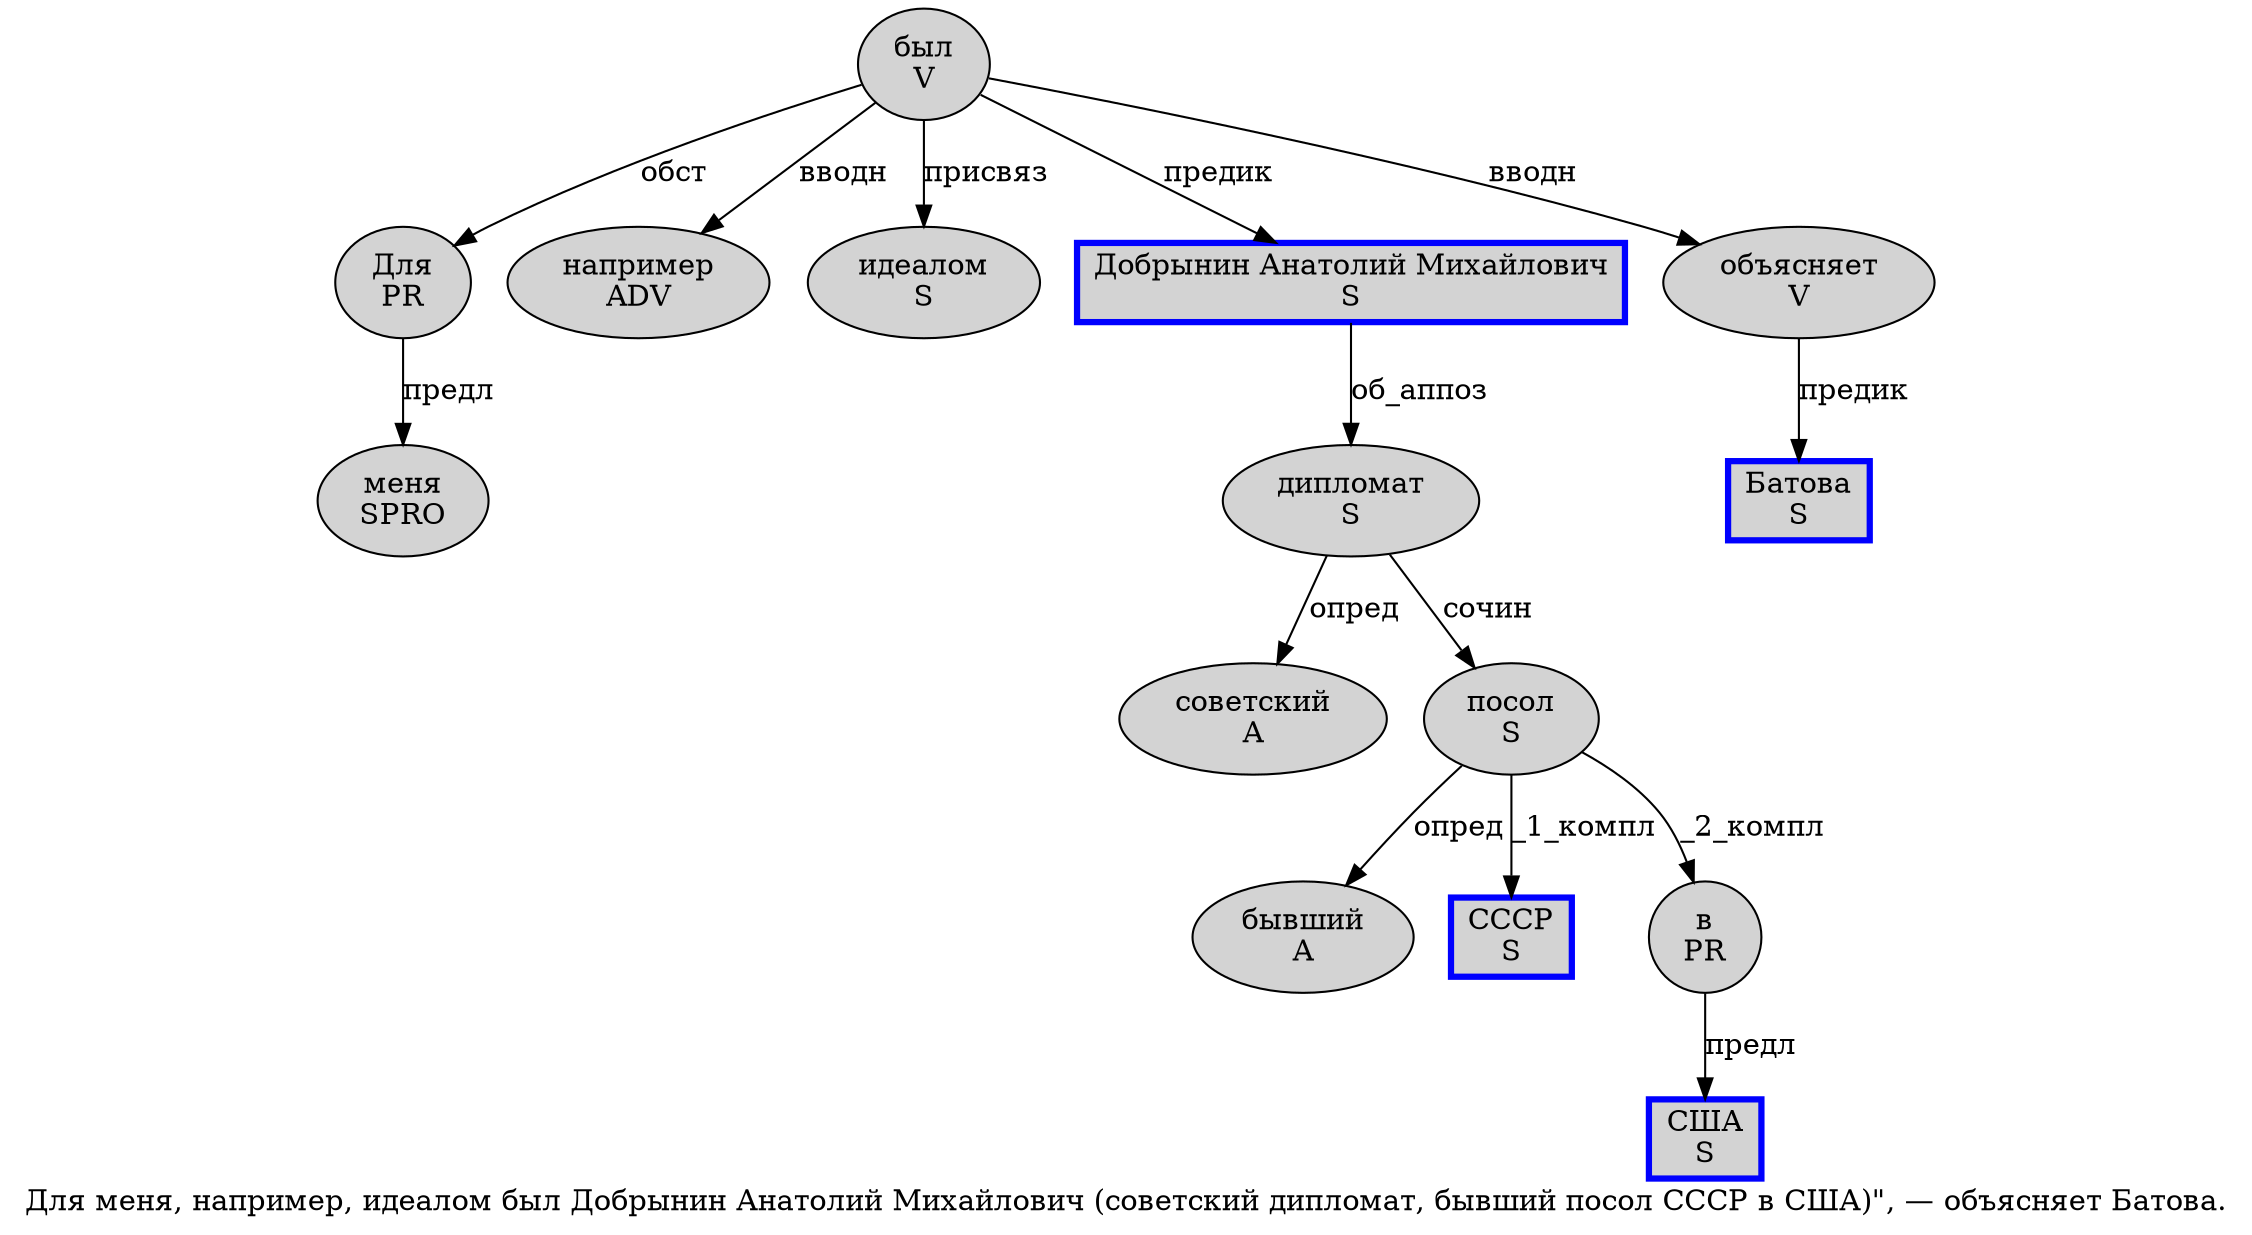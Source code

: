 digraph SENTENCE_984 {
	graph [label="Для меня, например, идеалом был Добрынин Анатолий Михайлович (советский дипломат, бывший посол СССР в США)\", — объясняет Батова."]
	node [style=filled]
		0 [label="Для
PR" color="" fillcolor=lightgray penwidth=1 shape=ellipse]
		1 [label="меня
SPRO" color="" fillcolor=lightgray penwidth=1 shape=ellipse]
		3 [label="например
ADV" color="" fillcolor=lightgray penwidth=1 shape=ellipse]
		5 [label="идеалом
S" color="" fillcolor=lightgray penwidth=1 shape=ellipse]
		6 [label="был
V" color="" fillcolor=lightgray penwidth=1 shape=ellipse]
		7 [label="Добрынин Анатолий Михайлович
S" color=blue fillcolor=lightgray penwidth=3 shape=box]
		9 [label="советский
A" color="" fillcolor=lightgray penwidth=1 shape=ellipse]
		10 [label="дипломат
S" color="" fillcolor=lightgray penwidth=1 shape=ellipse]
		12 [label="бывший
A" color="" fillcolor=lightgray penwidth=1 shape=ellipse]
		13 [label="посол
S" color="" fillcolor=lightgray penwidth=1 shape=ellipse]
		14 [label="СССР
S" color=blue fillcolor=lightgray penwidth=3 shape=box]
		15 [label="в
PR" color="" fillcolor=lightgray penwidth=1 shape=ellipse]
		16 [label="США
S" color=blue fillcolor=lightgray penwidth=3 shape=box]
		21 [label="объясняет
V" color="" fillcolor=lightgray penwidth=1 shape=ellipse]
		22 [label="Батова
S" color=blue fillcolor=lightgray penwidth=3 shape=box]
			13 -> 12 [label="опред"]
			13 -> 14 [label="_1_компл"]
			13 -> 15 [label="_2_компл"]
			15 -> 16 [label="предл"]
			21 -> 22 [label="предик"]
			0 -> 1 [label="предл"]
			6 -> 0 [label="обст"]
			6 -> 3 [label="вводн"]
			6 -> 5 [label="присвяз"]
			6 -> 7 [label="предик"]
			6 -> 21 [label="вводн"]
			10 -> 9 [label="опред"]
			10 -> 13 [label="сочин"]
			7 -> 10 [label="об_аппоз"]
}